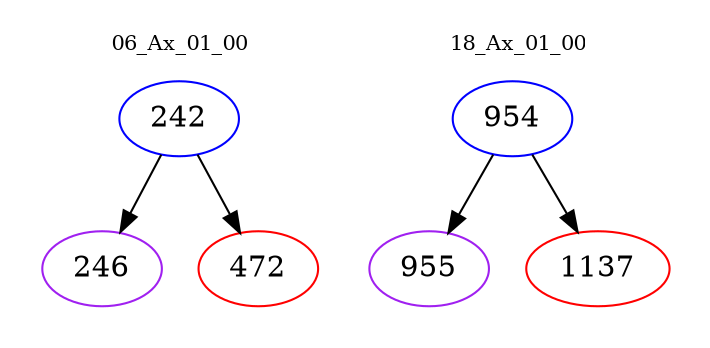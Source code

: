 digraph{
subgraph cluster_0 {
color = white
label = "06_Ax_01_00";
fontsize=10;
T0_242 [label="242", color="blue"]
T0_242 -> T0_246 [color="black"]
T0_246 [label="246", color="purple"]
T0_242 -> T0_472 [color="black"]
T0_472 [label="472", color="red"]
}
subgraph cluster_1 {
color = white
label = "18_Ax_01_00";
fontsize=10;
T1_954 [label="954", color="blue"]
T1_954 -> T1_955 [color="black"]
T1_955 [label="955", color="purple"]
T1_954 -> T1_1137 [color="black"]
T1_1137 [label="1137", color="red"]
}
}
